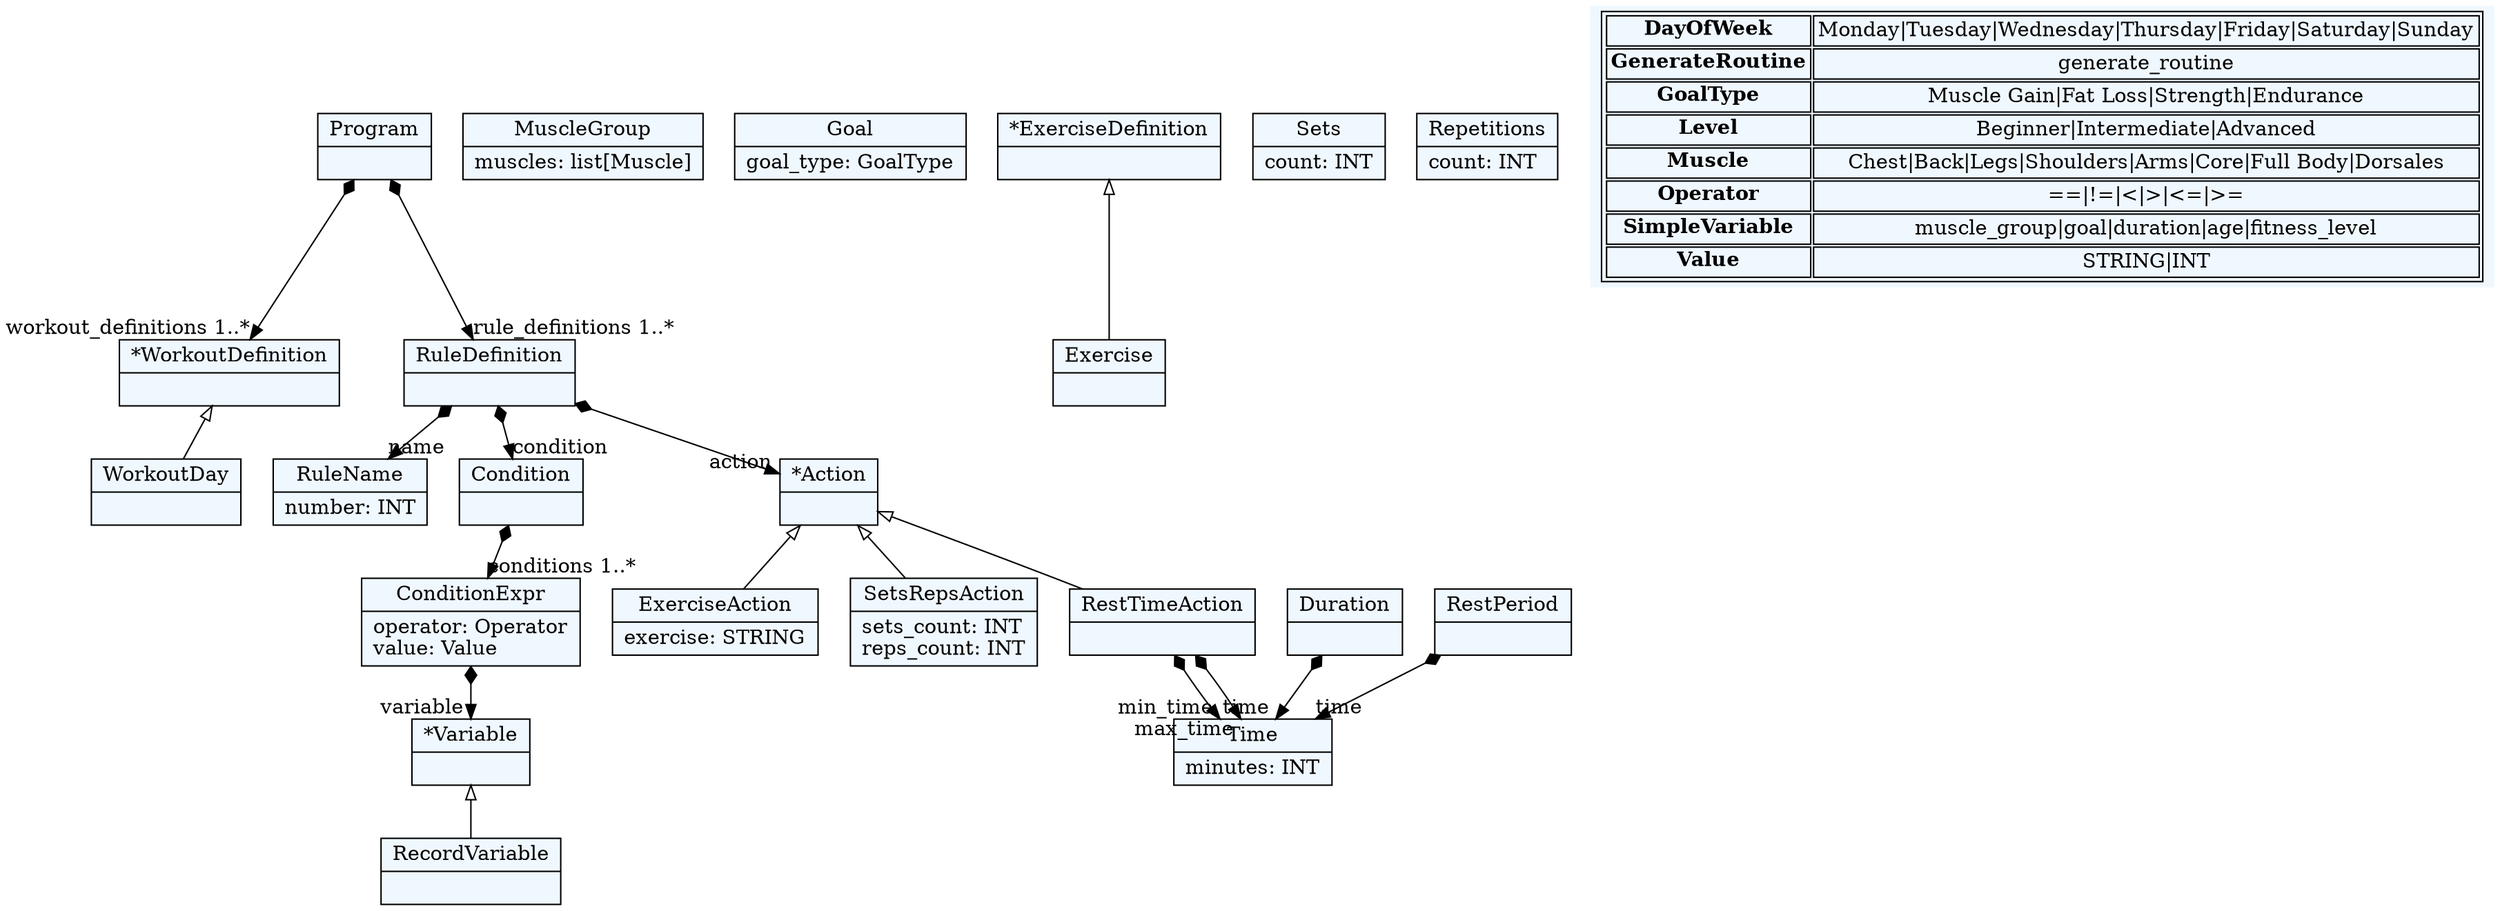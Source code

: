 
    digraph textX {
    fontname = "Bitstream Vera Sans"
    fontsize = 8
    node[
        shape=record,
        style=filled,
        fillcolor=aliceblue
    ]
    nodesep = 0.3
    edge[dir=black,arrowtail=empty]


1886787571056[ label="{Program|}"]

1886787558992[ label="{*WorkoutDefinition|}"]

1886787563152[ label="{WorkoutDay|}"]

1886787586816[ label="{MuscleGroup|muscles: list[Muscle]\l}"]

1886787459808[ label="{Goal|goal_type: GoalType\l}"]

1886787141200[ label="{Duration|}"]

1886787139408[ label="{Time|minutes: INT\l}"]

1886787392992[ label="{*ExerciseDefinition|}"]

1886787474544[ label="{Exercise|}"]

1886787475888[ label="{Sets|count: INT\l}"]

1886787312832[ label="{Repetitions|count: INT\l}"]

1886786190416[ label="{RestPeriod|}"]

1886787601808[ label="{RuleDefinition|}"]

1886787538096[ label="{RuleName|number: INT\l}"]

1886787539328[ label="{Condition|}"]

1886787843440[ label="{ConditionExpr|operator: Operator\lvalue: Value\l}"]

1886787843600[ label="{*Variable|}"]

1886787864272[ label="{RecordVariable|}"]

1886787876688[ label="{*Action|}"]

1886787876816[ label="{ExerciseAction|exercise: STRING\l}"]

1886787876944[ label="{SetsRepsAction|sets_count: INT\lreps_count: INT\l}"]

1886787877072[ label="{RestTimeAction|}"]



1886787571056 -> 1886787558992[arrowtail=diamond, dir=both, headlabel="workout_definitions 1..*"]
1886787571056 -> 1886787601808[arrowtail=diamond, dir=both, headlabel="rule_definitions 1..*"]
1886787558992 -> 1886787563152 [dir=back]
1886787141200 -> 1886787139408[arrowtail=diamond, dir=both, headlabel="time "]
1886787392992 -> 1886787474544 [dir=back]
1886786190416 -> 1886787139408[arrowtail=diamond, dir=both, headlabel="time "]
1886787601808 -> 1886787538096[arrowtail=diamond, dir=both, headlabel="name "]
1886787601808 -> 1886787539328[arrowtail=diamond, dir=both, headlabel="condition "]
1886787601808 -> 1886787876688[arrowtail=diamond, dir=both, headlabel="action "]
1886787539328 -> 1886787843440[arrowtail=diamond, dir=both, headlabel="conditions 1..*"]
1886787843440 -> 1886787843600[arrowtail=diamond, dir=both, headlabel="variable "]
1886787843600 -> 1886787864272 [dir=back]
1886787876688 -> 1886787876816 [dir=back]
1886787876688 -> 1886787876944 [dir=back]
1886787876688 -> 1886787877072 [dir=back]
1886787877072 -> 1886787139408[arrowtail=diamond, dir=both, headlabel="min_time "]
1886787877072 -> 1886787139408[arrowtail=diamond, dir=both, headlabel="max_time "]
match_rules [ shape=plaintext, label=< <table>
	<tr>
		<td><b>DayOfWeek</b></td><td>Monday|Tuesday|Wednesday|Thursday|Friday|Saturday|Sunday</td>
	</tr>
	<tr>
		<td><b>GenerateRoutine</b></td><td>generate_routine</td>
	</tr>
	<tr>
		<td><b>GoalType</b></td><td>Muscle Gain|Fat Loss|Strength|Endurance</td>
	</tr>
	<tr>
		<td><b>Level</b></td><td>Beginner|Intermediate|Advanced</td>
	</tr>
	<tr>
		<td><b>Muscle</b></td><td>Chest|Back|Legs|Shoulders|Arms|Core|Full Body|Dorsales</td>
	</tr>
	<tr>
		<td><b>Operator</b></td><td>==|!=|&lt;|&gt;|&lt;=|&gt;=</td>
	</tr>
	<tr>
		<td><b>SimpleVariable</b></td><td>muscle_group|goal|duration|age|fitness_level</td>
	</tr>
	<tr>
		<td><b>Value</b></td><td>STRING|INT</td>
	</tr>
</table> >]


}
